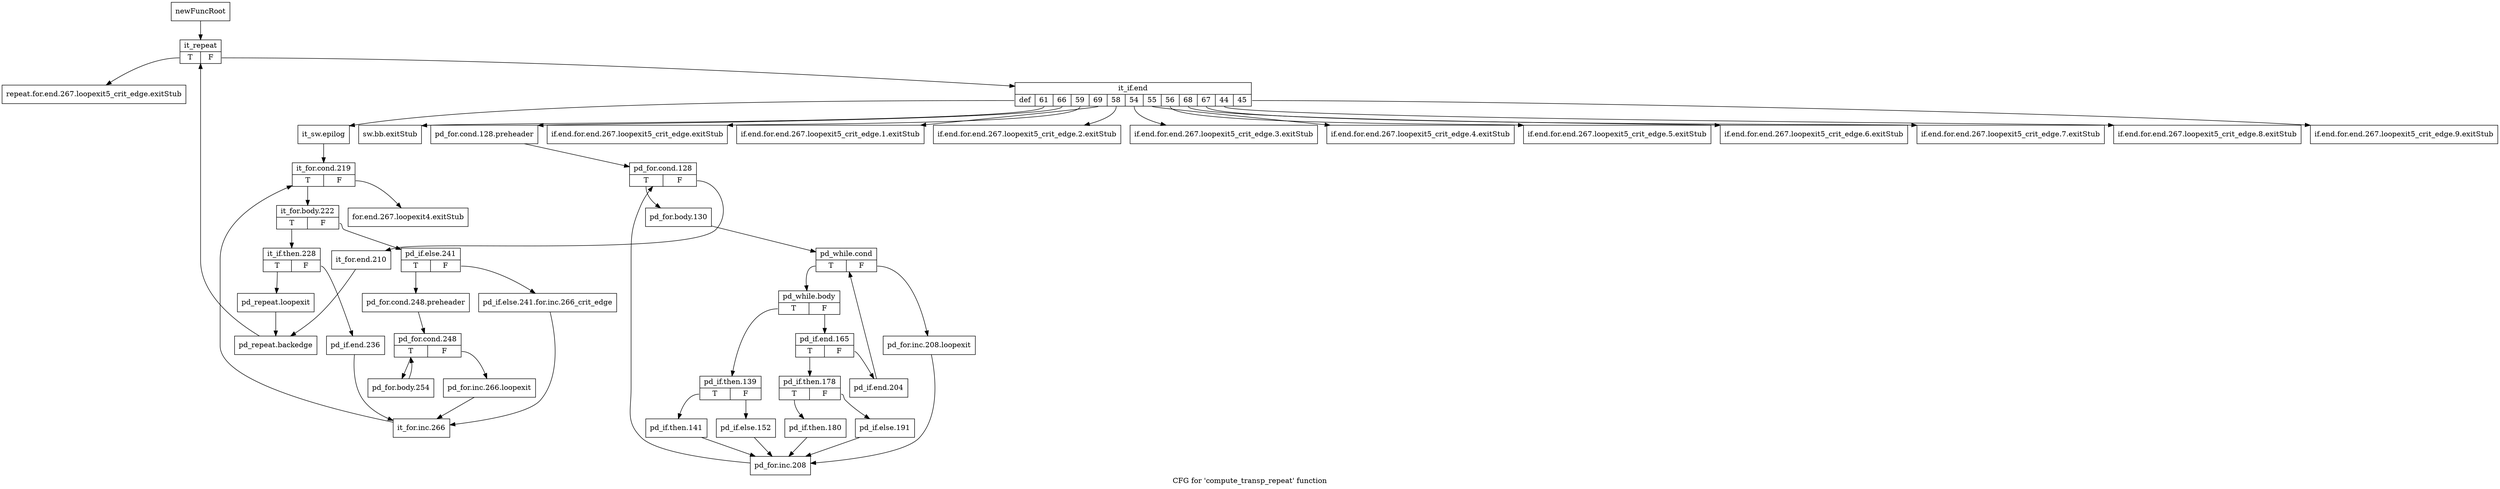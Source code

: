 digraph "CFG for 'compute_transp_repeat' function" {
	label="CFG for 'compute_transp_repeat' function";

	Node0xb13e4d0 [shape=record,label="{newFuncRoot}"];
	Node0xb13e4d0 -> Node0xb13e930;
	Node0xb13e520 [shape=record,label="{repeat.for.end.267.loopexit5_crit_edge.exitStub}"];
	Node0xb13e570 [shape=record,label="{sw.bb.exitStub}"];
	Node0xb13e5c0 [shape=record,label="{if.end.for.end.267.loopexit5_crit_edge.exitStub}"];
	Node0xb13e610 [shape=record,label="{if.end.for.end.267.loopexit5_crit_edge.1.exitStub}"];
	Node0xb13e660 [shape=record,label="{if.end.for.end.267.loopexit5_crit_edge.2.exitStub}"];
	Node0xb13e6b0 [shape=record,label="{if.end.for.end.267.loopexit5_crit_edge.3.exitStub}"];
	Node0xb13e700 [shape=record,label="{if.end.for.end.267.loopexit5_crit_edge.4.exitStub}"];
	Node0xb13e750 [shape=record,label="{if.end.for.end.267.loopexit5_crit_edge.5.exitStub}"];
	Node0xb13e7a0 [shape=record,label="{if.end.for.end.267.loopexit5_crit_edge.6.exitStub}"];
	Node0xb13e7f0 [shape=record,label="{if.end.for.end.267.loopexit5_crit_edge.7.exitStub}"];
	Node0xb13e840 [shape=record,label="{if.end.for.end.267.loopexit5_crit_edge.8.exitStub}"];
	Node0xb13e890 [shape=record,label="{if.end.for.end.267.loopexit5_crit_edge.9.exitStub}"];
	Node0xb13e8e0 [shape=record,label="{for.end.267.loopexit4.exitStub}"];
	Node0xb13e930 [shape=record,label="{it_repeat|{<s0>T|<s1>F}}"];
	Node0xb13e930:s0 -> Node0xb13e520;
	Node0xb13e930:s1 -> Node0xb13e980;
	Node0xb13e980 [shape=record,label="{it_if.end|{<s0>def|<s1>61|<s2>66|<s3>59|<s4>69|<s5>58|<s6>54|<s7>55|<s8>56|<s9>68|<s10>67|<s11>44|<s12>45}}"];
	Node0xb13e980:s0 -> Node0xb13eed0;
	Node0xb13e980:s1 -> Node0xb13e570;
	Node0xb13e980:s2 -> Node0xb13e9d0;
	Node0xb13e980:s3 -> Node0xb13e5c0;
	Node0xb13e980:s4 -> Node0xb13e610;
	Node0xb13e980:s5 -> Node0xb13e660;
	Node0xb13e980:s6 -> Node0xb13e6b0;
	Node0xb13e980:s7 -> Node0xb13e700;
	Node0xb13e980:s8 -> Node0xb13e750;
	Node0xb13e980:s9 -> Node0xb13e7a0;
	Node0xb13e980:s10 -> Node0xb13e7f0;
	Node0xb13e980:s11 -> Node0xb13e840;
	Node0xb13e980:s12 -> Node0xb13e890;
	Node0xb13e9d0 [shape=record,label="{pd_for.cond.128.preheader}"];
	Node0xb13e9d0 -> Node0xb13ea20;
	Node0xb13ea20 [shape=record,label="{pd_for.cond.128|{<s0>T|<s1>F}}"];
	Node0xb13ea20:s0 -> Node0xb13eac0;
	Node0xb13ea20:s1 -> Node0xb13ea70;
	Node0xb13ea70 [shape=record,label="{it_for.end.210}"];
	Node0xb13ea70 -> Node0xb13f2e0;
	Node0xb13eac0 [shape=record,label="{pd_for.body.130}"];
	Node0xb13eac0 -> Node0xb13eb10;
	Node0xb13eb10 [shape=record,label="{pd_while.cond|{<s0>T|<s1>F}}"];
	Node0xb13eb10:s0 -> Node0xb13ebb0;
	Node0xb13eb10:s1 -> Node0xb13eb60;
	Node0xb13eb60 [shape=record,label="{pd_for.inc.208.loopexit}"];
	Node0xb13eb60 -> Node0xb13ee80;
	Node0xb13ebb0 [shape=record,label="{pd_while.body|{<s0>T|<s1>F}}"];
	Node0xb13ebb0:s0 -> Node0xb13ed90;
	Node0xb13ebb0:s1 -> Node0xb13ec00;
	Node0xb13ec00 [shape=record,label="{pd_if.end.165|{<s0>T|<s1>F}}"];
	Node0xb13ec00:s0 -> Node0xb13eca0;
	Node0xb13ec00:s1 -> Node0xb13ec50;
	Node0xb13ec50 [shape=record,label="{pd_if.end.204}"];
	Node0xb13ec50 -> Node0xb13eb10;
	Node0xb13eca0 [shape=record,label="{pd_if.then.178|{<s0>T|<s1>F}}"];
	Node0xb13eca0:s0 -> Node0xb13ed40;
	Node0xb13eca0:s1 -> Node0xb13ecf0;
	Node0xb13ecf0 [shape=record,label="{pd_if.else.191}"];
	Node0xb13ecf0 -> Node0xb13ee80;
	Node0xb13ed40 [shape=record,label="{pd_if.then.180}"];
	Node0xb13ed40 -> Node0xb13ee80;
	Node0xb13ed90 [shape=record,label="{pd_if.then.139|{<s0>T|<s1>F}}"];
	Node0xb13ed90:s0 -> Node0xb13ee30;
	Node0xb13ed90:s1 -> Node0xb13ede0;
	Node0xb13ede0 [shape=record,label="{pd_if.else.152}"];
	Node0xb13ede0 -> Node0xb13ee80;
	Node0xb13ee30 [shape=record,label="{pd_if.then.141}"];
	Node0xb13ee30 -> Node0xb13ee80;
	Node0xb13ee80 [shape=record,label="{pd_for.inc.208}"];
	Node0xb13ee80 -> Node0xb13ea20;
	Node0xb13eed0 [shape=record,label="{it_sw.epilog}"];
	Node0xb13eed0 -> Node0xb13ef20;
	Node0xb13ef20 [shape=record,label="{it_for.cond.219|{<s0>T|<s1>F}}"];
	Node0xb13ef20:s0 -> Node0xb13ef70;
	Node0xb13ef20:s1 -> Node0xb13e8e0;
	Node0xb13ef70 [shape=record,label="{it_for.body.222|{<s0>T|<s1>F}}"];
	Node0xb13ef70:s0 -> Node0xb13f1a0;
	Node0xb13ef70:s1 -> Node0xb13efc0;
	Node0xb13efc0 [shape=record,label="{pd_if.else.241|{<s0>T|<s1>F}}"];
	Node0xb13efc0:s0 -> Node0xb13f060;
	Node0xb13efc0:s1 -> Node0xb13f010;
	Node0xb13f010 [shape=record,label="{pd_if.else.241.for.inc.266_crit_edge}"];
	Node0xb13f010 -> Node0xb13f240;
	Node0xb13f060 [shape=record,label="{pd_for.cond.248.preheader}"];
	Node0xb13f060 -> Node0xb13f0b0;
	Node0xb13f0b0 [shape=record,label="{pd_for.cond.248|{<s0>T|<s1>F}}"];
	Node0xb13f0b0:s0 -> Node0xb13f150;
	Node0xb13f0b0:s1 -> Node0xb13f100;
	Node0xb13f100 [shape=record,label="{pd_for.inc.266.loopexit}"];
	Node0xb13f100 -> Node0xb13f240;
	Node0xb13f150 [shape=record,label="{pd_for.body.254}"];
	Node0xb13f150 -> Node0xb13f0b0;
	Node0xb13f1a0 [shape=record,label="{it_if.then.228|{<s0>T|<s1>F}}"];
	Node0xb13f1a0:s0 -> Node0xb13f290;
	Node0xb13f1a0:s1 -> Node0xb13f1f0;
	Node0xb13f1f0 [shape=record,label="{pd_if.end.236}"];
	Node0xb13f1f0 -> Node0xb13f240;
	Node0xb13f240 [shape=record,label="{it_for.inc.266}"];
	Node0xb13f240 -> Node0xb13ef20;
	Node0xb13f290 [shape=record,label="{pd_repeat.loopexit}"];
	Node0xb13f290 -> Node0xb13f2e0;
	Node0xb13f2e0 [shape=record,label="{pd_repeat.backedge}"];
	Node0xb13f2e0 -> Node0xb13e930;
}
